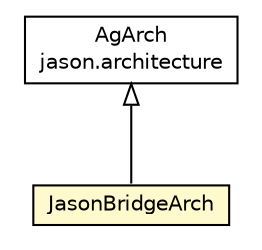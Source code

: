 #!/usr/local/bin/dot
#
# Class diagram 
# Generated by UMLGraph version R5_6_6-1-g9240c4 (http://www.umlgraph.org/)
#

digraph G {
	edge [fontname="Helvetica",fontsize=10,labelfontname="Helvetica",labelfontsize=10];
	node [fontname="Helvetica",fontsize=10,shape=plaintext];
	nodesep=0.25;
	ranksep=0.5;
	// jason.architecture.AgArch
	c25202 [label=<<table title="jason.architecture.AgArch" border="0" cellborder="1" cellspacing="0" cellpadding="2" port="p" href="../../architecture/AgArch.html">
		<tr><td><table border="0" cellspacing="0" cellpadding="1">
<tr><td align="center" balign="center"> AgArch </td></tr>
<tr><td align="center" balign="center"> jason.architecture </td></tr>
		</table></td></tr>
		</table>>, URL="../../architecture/AgArch.html", fontname="Helvetica", fontcolor="black", fontsize=10.0];
	// jason.infra.jade.JasonBridgeArch
	c25333 [label=<<table title="jason.infra.jade.JasonBridgeArch" border="0" cellborder="1" cellspacing="0" cellpadding="2" port="p" bgcolor="lemonChiffon" href="./JasonBridgeArch.html">
		<tr><td><table border="0" cellspacing="0" cellpadding="1">
<tr><td align="center" balign="center"> JasonBridgeArch </td></tr>
		</table></td></tr>
		</table>>, URL="./JasonBridgeArch.html", fontname="Helvetica", fontcolor="black", fontsize=10.0];
	//jason.infra.jade.JasonBridgeArch extends jason.architecture.AgArch
	c25202:p -> c25333:p [dir=back,arrowtail=empty];
}

